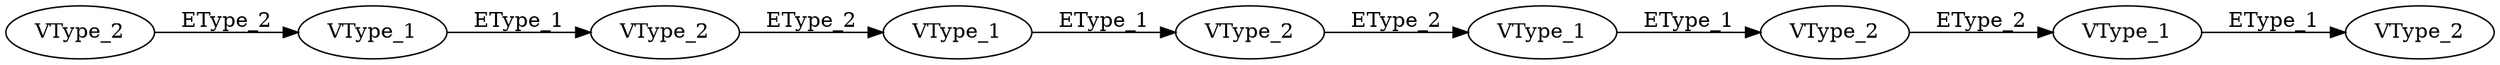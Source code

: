 digraph N2_M2_k8_view1 {
 rankdir="LR";
 1 [label="VType_2"];
 2 [label="VType_1"];
 3 [label="VType_2"];
 4 [label="VType_1"];
 5 [label="VType_2"];
 6 [label="VType_1"];
 7 [label="VType_2"];
 8 [label="VType_1"];
 9 [label="VType_2"];

 1 -> 2 [label="EType_2"];
 2 -> 3 [label="EType_1"];
 3 -> 4 [label="EType_2"];
 4 -> 5 [label="EType_1"];
 5 -> 6 [label="EType_2"];
 6 -> 7 [label="EType_1"];
 7 -> 8 [label="EType_2"];
 8 -> 9 [label="EType_1"];
}
